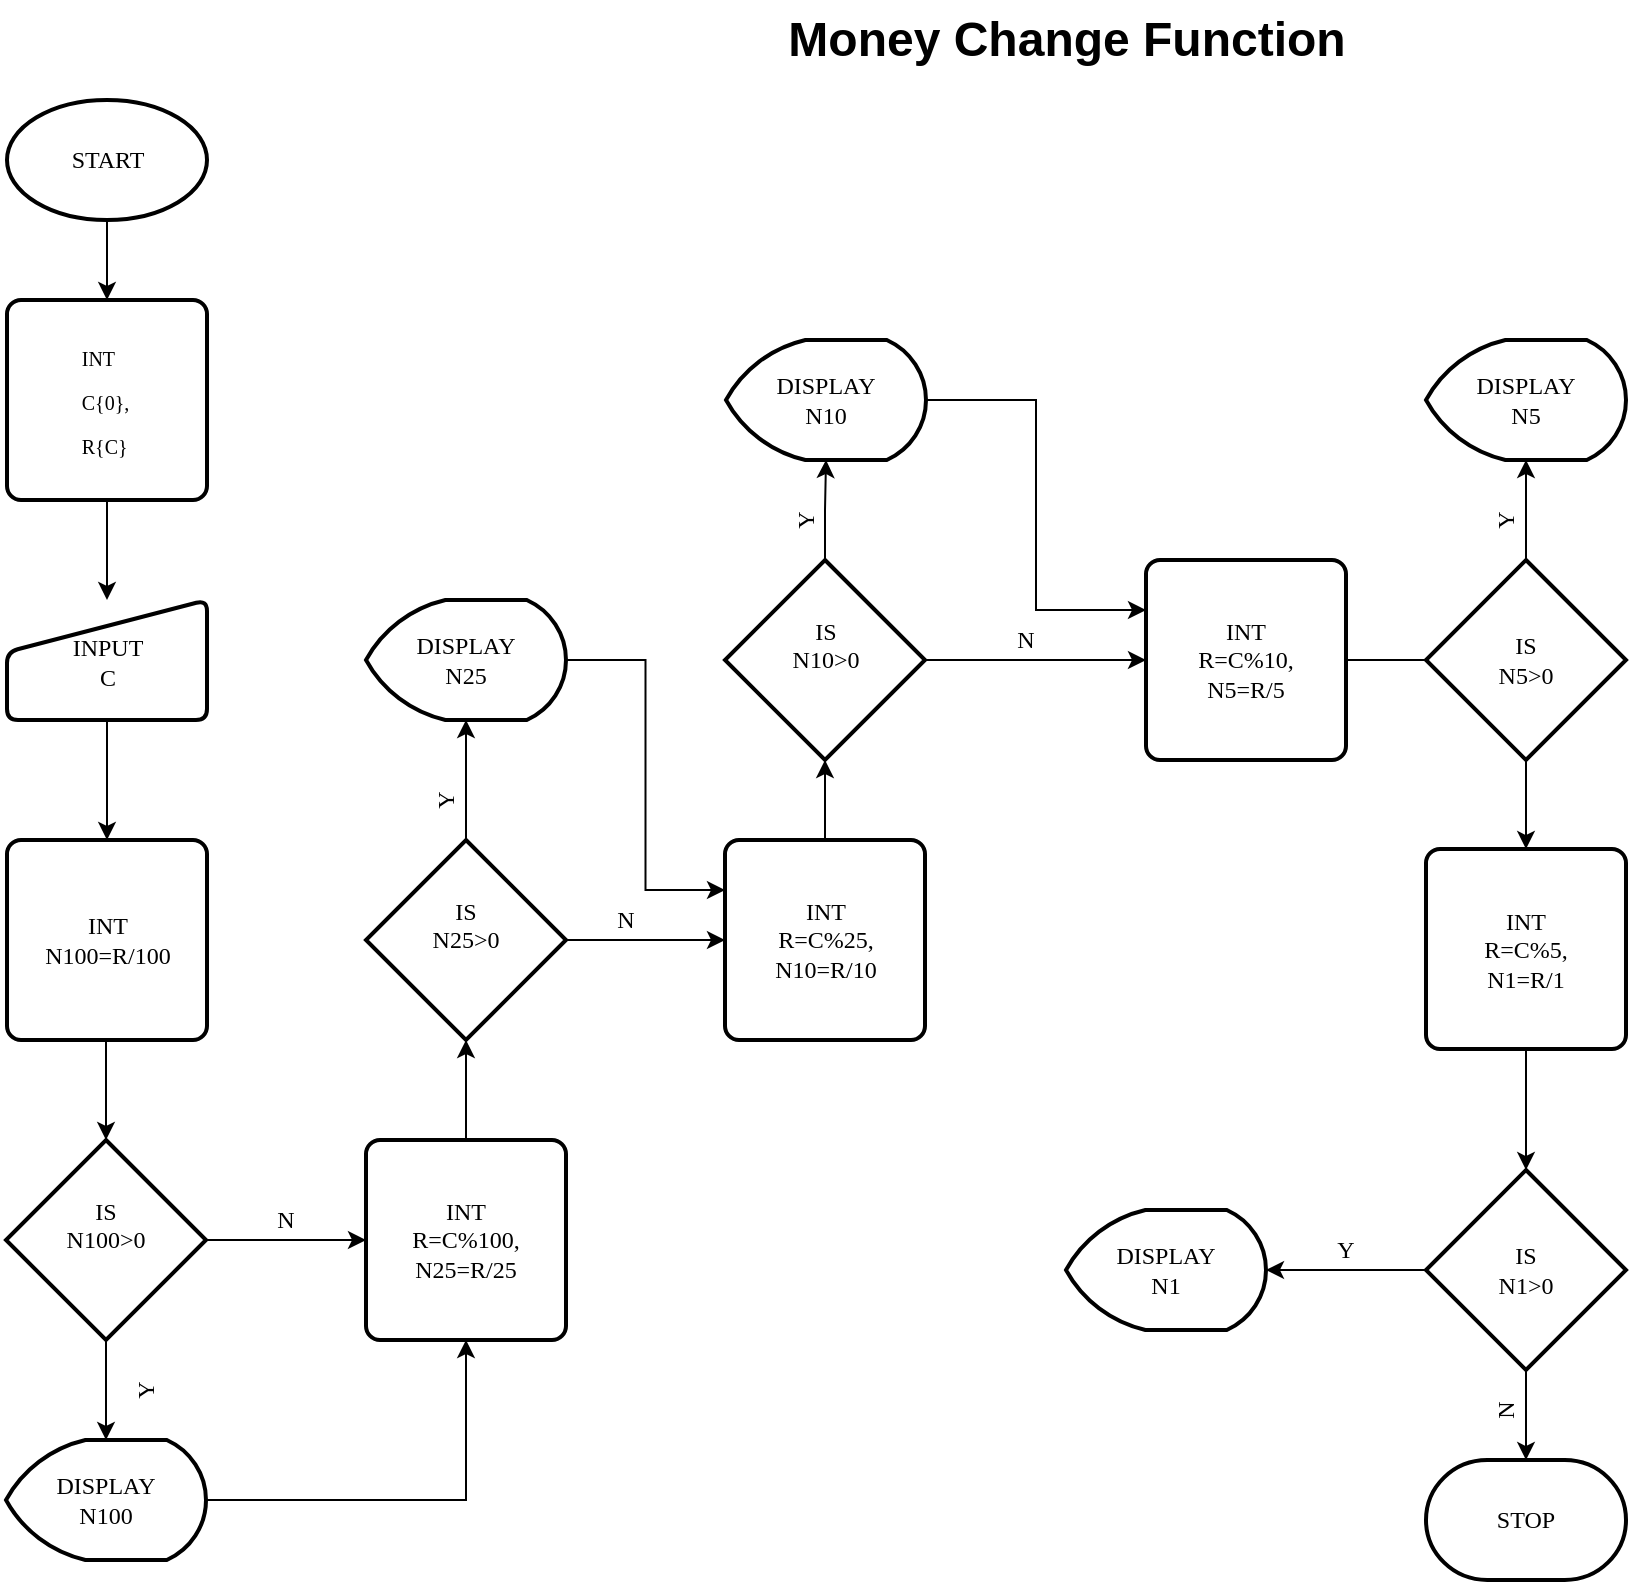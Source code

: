 <mxfile version="10.7.9" type="github"><diagram name="Page-1" id="74e2e168-ea6b-b213-b513-2b3c1d86103e"><mxGraphModel dx="1394" dy="806" grid="1" gridSize="10" guides="1" tooltips="1" connect="1" arrows="1" fold="1" page="1" pageScale="1" pageWidth="1100" pageHeight="850" background="#ffffff" math="0" shadow="0"><root><mxCell id="0"/><mxCell id="1" parent="0"/><mxCell id="rrDtuzt22LKJqU-yz7XQ-14" style="edgeStyle=orthogonalEdgeStyle;rounded=0;orthogonalLoop=1;jettySize=auto;html=1;entryX=0.5;entryY=0;entryDx=0;entryDy=0;fontFamily=Verdana;" parent="1" source="rrDtuzt22LKJqU-yz7XQ-1" target="rrDtuzt22LKJqU-yz7XQ-4" edge="1"><mxGeometry relative="1" as="geometry"/></mxCell><mxCell id="rrDtuzt22LKJqU-yz7XQ-1" value="START" style="strokeWidth=2;html=1;shape=mxgraph.flowchart.start_1;whiteSpace=wrap;fontFamily=Verdana;" parent="1" vertex="1"><mxGeometry x="20.5" y="50" width="100" height="60" as="geometry"/></mxCell><mxCell id="rrDtuzt22LKJqU-yz7XQ-2" value="Money Change Function&lt;br&gt;" style="text;strokeColor=none;fillColor=none;html=1;fontSize=24;fontStyle=1;verticalAlign=middle;align=center;" parent="1" vertex="1"><mxGeometry x="500" width="100" height="40" as="geometry"/></mxCell><mxCell id="rrDtuzt22LKJqU-yz7XQ-3" value="STOP" style="strokeWidth=2;html=1;shape=mxgraph.flowchart.terminator;whiteSpace=wrap;fontFamily=Verdana;" parent="1" vertex="1"><mxGeometry x="730" y="730" width="100" height="60" as="geometry"/></mxCell><mxCell id="rrDtuzt22LKJqU-yz7XQ-15" style="edgeStyle=orthogonalEdgeStyle;rounded=0;orthogonalLoop=1;jettySize=auto;html=1;entryX=0.5;entryY=0;entryDx=0;entryDy=0;fontFamily=Verdana;" parent="1" source="rrDtuzt22LKJqU-yz7XQ-4" target="rrDtuzt22LKJqU-yz7XQ-5" edge="1"><mxGeometry relative="1" as="geometry"/></mxCell><mxCell id="rrDtuzt22LKJqU-yz7XQ-4" value="&lt;blockquote style=&quot;text-align: center ; font-size: 10px&quot;&gt;&lt;h4 style=&quot;text-align: right&quot;&gt;&lt;/h4&gt;&lt;p style=&quot;text-align: center&quot;&gt;&lt;/p&gt;&lt;p style=&quot;text-align: justify&quot;&gt;&lt;font face=&quot;Verdana&quot;&gt;&lt;span style=&quot;font-weight: normal&quot;&gt;INT&lt;/span&gt;&lt;/font&gt;&lt;/p&gt;&lt;p style=&quot;text-align: justify&quot;&gt;&lt;font face=&quot;Verdana&quot;&gt;C{0},&amp;nbsp;&lt;/font&gt;&lt;/p&gt;&lt;p style=&quot;text-align: justify&quot;&gt;&lt;font face=&quot;Verdana&quot;&gt;R{C}&lt;/font&gt;&lt;br&gt;&lt;/p&gt;&lt;p&gt;&lt;/p&gt;&lt;/blockquote&gt;" style="rounded=1;whiteSpace=wrap;html=1;absoluteArcSize=1;arcSize=14;strokeWidth=2;fontFamily=Anonymous;" parent="1" vertex="1"><mxGeometry x="20.5" y="150" width="100" height="100" as="geometry"/></mxCell><mxCell id="rrDtuzt22LKJqU-yz7XQ-16" style="edgeStyle=orthogonalEdgeStyle;rounded=0;orthogonalLoop=1;jettySize=auto;html=1;entryX=0.5;entryY=0;entryDx=0;entryDy=0;fontFamily=Verdana;" parent="1" source="rrDtuzt22LKJqU-yz7XQ-5" target="rrDtuzt22LKJqU-yz7XQ-6" edge="1"><mxGeometry relative="1" as="geometry"/></mxCell><mxCell id="rrDtuzt22LKJqU-yz7XQ-5" value="&lt;p&gt;INPUT&lt;br&gt;C&lt;/p&gt;" style="verticalLabelPosition=middle;verticalAlign=bottom;html=1;strokeWidth=2;shape=manualInput;whiteSpace=wrap;rounded=1;size=26;arcSize=11;fontFamily=Verdana;labelPosition=center;align=center;" parent="1" vertex="1"><mxGeometry x="20.5" y="300" width="100" height="60" as="geometry"/></mxCell><mxCell id="rrDtuzt22LKJqU-yz7XQ-17" style="edgeStyle=orthogonalEdgeStyle;rounded=0;orthogonalLoop=1;jettySize=auto;html=1;entryX=0.5;entryY=0;entryDx=0;entryDy=0;entryPerimeter=0;fontFamily=Verdana;" parent="1" source="rrDtuzt22LKJqU-yz7XQ-6" target="rrDtuzt22LKJqU-yz7XQ-7" edge="1"><mxGeometry relative="1" as="geometry"><Array as="points"><mxPoint x="71" y="545"/></Array></mxGeometry></mxCell><mxCell id="rrDtuzt22LKJqU-yz7XQ-6" value="&lt;span&gt;INT&lt;br&gt;N100=R/100&lt;/span&gt;&lt;br&gt;" style="rounded=1;whiteSpace=wrap;html=1;absoluteArcSize=1;arcSize=14;strokeWidth=2;fontFamily=Verdana;align=center;" parent="1" vertex="1"><mxGeometry x="20.5" y="420" width="100" height="100" as="geometry"/></mxCell><mxCell id="rrDtuzt22LKJqU-yz7XQ-18" style="edgeStyle=orthogonalEdgeStyle;rounded=0;orthogonalLoop=1;jettySize=auto;html=1;entryX=0.5;entryY=0;entryDx=0;entryDy=0;entryPerimeter=0;fontFamily=Verdana;" parent="1" source="rrDtuzt22LKJqU-yz7XQ-7" target="rrDtuzt22LKJqU-yz7XQ-9" edge="1"><mxGeometry relative="1" as="geometry"/></mxCell><mxCell id="rrDtuzt22LKJqU-yz7XQ-23" style="edgeStyle=orthogonalEdgeStyle;rounded=0;orthogonalLoop=1;jettySize=auto;html=1;exitX=1;exitY=0.5;exitDx=0;exitDy=0;exitPerimeter=0;fontFamily=Verdana;entryX=0;entryY=0.5;entryDx=0;entryDy=0;" parent="1" source="rrDtuzt22LKJqU-yz7XQ-7" target="rrDtuzt22LKJqU-yz7XQ-25" edge="1"><mxGeometry relative="1" as="geometry"><mxPoint x="170" y="620" as="targetPoint"/></mxGeometry></mxCell><mxCell id="rrDtuzt22LKJqU-yz7XQ-7" value="IS&lt;br&gt;N100&amp;gt;0&lt;br&gt;&lt;br&gt;" style="strokeWidth=2;html=1;shape=mxgraph.flowchart.decision;whiteSpace=wrap;fontFamily=Verdana;align=center;" parent="1" vertex="1"><mxGeometry x="20" y="570" width="100" height="100" as="geometry"/></mxCell><mxCell id="rrDtuzt22LKJqU-yz7XQ-24" style="edgeStyle=orthogonalEdgeStyle;rounded=0;orthogonalLoop=1;jettySize=auto;html=1;entryX=0.5;entryY=1;entryDx=0;entryDy=0;fontFamily=Verdana;" parent="1" source="rrDtuzt22LKJqU-yz7XQ-9" target="rrDtuzt22LKJqU-yz7XQ-25" edge="1"><mxGeometry relative="1" as="geometry"><mxPoint x="209.667" y="659.667" as="targetPoint"/></mxGeometry></mxCell><mxCell id="rrDtuzt22LKJqU-yz7XQ-9" value="DISPLAY&lt;br&gt;N100&lt;br&gt;" style="strokeWidth=2;html=1;shape=mxgraph.flowchart.display;whiteSpace=wrap;fontFamily=Verdana;align=center;" parent="1" vertex="1"><mxGeometry x="20" y="720" width="100" height="60" as="geometry"/></mxCell><mxCell id="rrDtuzt22LKJqU-yz7XQ-19" value="Y" style="text;html=1;strokeColor=none;fillColor=none;align=center;verticalAlign=middle;whiteSpace=wrap;rounded=0;fontFamily=Verdana;rotation=-90;" parent="1" vertex="1"><mxGeometry x="70" y="685" width="40" height="20" as="geometry"/></mxCell><mxCell id="rrDtuzt22LKJqU-yz7XQ-27" style="edgeStyle=orthogonalEdgeStyle;rounded=0;orthogonalLoop=1;jettySize=auto;html=1;entryX=0.5;entryY=1;entryDx=0;entryDy=0;entryPerimeter=0;fontFamily=Verdana;" parent="1" source="rrDtuzt22LKJqU-yz7XQ-25" target="rrDtuzt22LKJqU-yz7XQ-26" edge="1"><mxGeometry relative="1" as="geometry"/></mxCell><mxCell id="rrDtuzt22LKJqU-yz7XQ-25" value="INT&lt;br&gt;R=C%100,&lt;br&gt;N25=R/25&lt;br&gt;" style="rounded=1;whiteSpace=wrap;html=1;absoluteArcSize=1;arcSize=14;strokeWidth=2;fontFamily=Verdana;align=center;" parent="1" vertex="1"><mxGeometry x="200" y="570" width="100" height="100" as="geometry"/></mxCell><mxCell id="rrDtuzt22LKJqU-yz7XQ-31" style="edgeStyle=orthogonalEdgeStyle;rounded=0;orthogonalLoop=1;jettySize=auto;html=1;entryX=0.5;entryY=1;entryDx=0;entryDy=0;entryPerimeter=0;fontFamily=Verdana;" parent="1" source="rrDtuzt22LKJqU-yz7XQ-26" target="rrDtuzt22LKJqU-yz7XQ-29" edge="1"><mxGeometry relative="1" as="geometry"/></mxCell><mxCell id="rrDtuzt22LKJqU-yz7XQ-32" style="edgeStyle=orthogonalEdgeStyle;rounded=0;orthogonalLoop=1;jettySize=auto;html=1;entryX=0;entryY=0.5;entryDx=0;entryDy=0;fontFamily=Verdana;" parent="1" source="rrDtuzt22LKJqU-yz7XQ-26" target="rrDtuzt22LKJqU-yz7XQ-30" edge="1"><mxGeometry relative="1" as="geometry"/></mxCell><mxCell id="rrDtuzt22LKJqU-yz7XQ-26" value="IS&lt;br&gt;N25&amp;gt;0&lt;br&gt;&lt;br&gt;" style="strokeWidth=2;html=1;shape=mxgraph.flowchart.decision;whiteSpace=wrap;fontFamily=Verdana;align=center;" parent="1" vertex="1"><mxGeometry x="200" y="420" width="100" height="100" as="geometry"/></mxCell><mxCell id="rrDtuzt22LKJqU-yz7XQ-28" value="N" style="text;html=1;strokeColor=none;fillColor=none;align=center;verticalAlign=middle;whiteSpace=wrap;rounded=0;fontFamily=Verdana;" parent="1" vertex="1"><mxGeometry x="140" y="600" width="40" height="20" as="geometry"/></mxCell><mxCell id="rrDtuzt22LKJqU-yz7XQ-39" style="edgeStyle=orthogonalEdgeStyle;rounded=0;orthogonalLoop=1;jettySize=auto;html=1;entryX=0;entryY=0.25;entryDx=0;entryDy=0;fontFamily=Verdana;" parent="1" source="rrDtuzt22LKJqU-yz7XQ-29" target="rrDtuzt22LKJqU-yz7XQ-30" edge="1"><mxGeometry relative="1" as="geometry"/></mxCell><mxCell id="rrDtuzt22LKJqU-yz7XQ-29" value="DISPLAY&lt;br&gt;N25&lt;br&gt;" style="strokeWidth=2;html=1;shape=mxgraph.flowchart.display;whiteSpace=wrap;fontFamily=Verdana;align=center;" parent="1" vertex="1"><mxGeometry x="200" y="300" width="100" height="60" as="geometry"/></mxCell><mxCell id="rrDtuzt22LKJqU-yz7XQ-34" style="edgeStyle=orthogonalEdgeStyle;rounded=0;orthogonalLoop=1;jettySize=auto;html=1;entryX=0.5;entryY=1;entryDx=0;entryDy=0;entryPerimeter=0;fontFamily=Verdana;" parent="1" source="rrDtuzt22LKJqU-yz7XQ-30" target="rrDtuzt22LKJqU-yz7XQ-33" edge="1"><mxGeometry relative="1" as="geometry"/></mxCell><mxCell id="rrDtuzt22LKJqU-yz7XQ-30" value="INT&lt;br&gt;R=C%25,&lt;br&gt;N10=R/10&lt;br&gt;" style="rounded=1;whiteSpace=wrap;html=1;absoluteArcSize=1;arcSize=14;strokeWidth=2;fontFamily=Verdana;align=center;" parent="1" vertex="1"><mxGeometry x="379.5" y="420" width="100" height="100" as="geometry"/></mxCell><mxCell id="rrDtuzt22LKJqU-yz7XQ-36" style="edgeStyle=orthogonalEdgeStyle;rounded=0;orthogonalLoop=1;jettySize=auto;html=1;entryX=0.5;entryY=1;entryDx=0;entryDy=0;entryPerimeter=0;fontFamily=Verdana;" parent="1" source="rrDtuzt22LKJqU-yz7XQ-33" target="rrDtuzt22LKJqU-yz7XQ-35" edge="1"><mxGeometry relative="1" as="geometry"/></mxCell><mxCell id="rrDtuzt22LKJqU-yz7XQ-38" style="edgeStyle=orthogonalEdgeStyle;rounded=0;orthogonalLoop=1;jettySize=auto;html=1;entryX=0;entryY=0.5;entryDx=0;entryDy=0;fontFamily=Verdana;" parent="1" source="rrDtuzt22LKJqU-yz7XQ-33" target="rrDtuzt22LKJqU-yz7XQ-37" edge="1"><mxGeometry relative="1" as="geometry"/></mxCell><mxCell id="rrDtuzt22LKJqU-yz7XQ-33" value="IS&lt;br&gt;N10&amp;gt;0&lt;br&gt;&lt;br&gt;" style="strokeWidth=2;html=1;shape=mxgraph.flowchart.decision;whiteSpace=wrap;fontFamily=Verdana;align=center;" parent="1" vertex="1"><mxGeometry x="379.5" y="280" width="100" height="100" as="geometry"/></mxCell><mxCell id="rrDtuzt22LKJqU-yz7XQ-40" style="edgeStyle=orthogonalEdgeStyle;rounded=0;orthogonalLoop=1;jettySize=auto;html=1;entryX=0;entryY=0.25;entryDx=0;entryDy=0;fontFamily=Verdana;" parent="1" source="rrDtuzt22LKJqU-yz7XQ-35" target="rrDtuzt22LKJqU-yz7XQ-37" edge="1"><mxGeometry relative="1" as="geometry"/></mxCell><mxCell id="rrDtuzt22LKJqU-yz7XQ-35" value="DISPLAY&lt;br&gt;N10&lt;br&gt;" style="strokeWidth=2;html=1;shape=mxgraph.flowchart.display;whiteSpace=wrap;fontFamily=Verdana;align=center;" parent="1" vertex="1"><mxGeometry x="380" y="170" width="100" height="60" as="geometry"/></mxCell><mxCell id="rrDtuzt22LKJqU-yz7XQ-42" style="edgeStyle=orthogonalEdgeStyle;rounded=0;orthogonalLoop=1;jettySize=auto;html=1;entryX=0;entryY=0.5;entryDx=0;entryDy=0;entryPerimeter=0;fontFamily=Verdana;" parent="1" source="rrDtuzt22LKJqU-yz7XQ-37" target="rrDtuzt22LKJqU-yz7XQ-41" edge="1"><mxGeometry relative="1" as="geometry"><Array as="points"><mxPoint x="770" y="330"/><mxPoint x="770" y="330"/></Array></mxGeometry></mxCell><mxCell id="rrDtuzt22LKJqU-yz7XQ-37" value="INT&lt;br&gt;R=C%10,&lt;br&gt;N5=R/5&lt;br&gt;" style="rounded=1;whiteSpace=wrap;html=1;absoluteArcSize=1;arcSize=14;strokeWidth=2;fontFamily=Verdana;align=center;" parent="1" vertex="1"><mxGeometry x="590" y="280" width="100" height="100" as="geometry"/></mxCell><mxCell id="rrDtuzt22LKJqU-yz7XQ-44" style="edgeStyle=orthogonalEdgeStyle;rounded=0;orthogonalLoop=1;jettySize=auto;html=1;fontFamily=Verdana;" parent="1" source="rrDtuzt22LKJqU-yz7XQ-41" target="rrDtuzt22LKJqU-yz7XQ-43" edge="1"><mxGeometry relative="1" as="geometry"/></mxCell><mxCell id="rrDtuzt22LKJqU-yz7XQ-51" style="edgeStyle=orthogonalEdgeStyle;rounded=0;orthogonalLoop=1;jettySize=auto;html=1;entryX=0.5;entryY=0;entryDx=0;entryDy=0;fontFamily=Verdana;" parent="1" source="rrDtuzt22LKJqU-yz7XQ-41" target="rrDtuzt22LKJqU-yz7XQ-50" edge="1"><mxGeometry relative="1" as="geometry"/></mxCell><mxCell id="rrDtuzt22LKJqU-yz7XQ-41" value="IS&lt;br&gt;N5&amp;gt;0&lt;br&gt;" style="strokeWidth=2;html=1;shape=mxgraph.flowchart.decision;whiteSpace=wrap;fontFamily=Verdana;align=center;" parent="1" vertex="1"><mxGeometry x="730" y="280" width="100" height="100" as="geometry"/></mxCell><mxCell id="rrDtuzt22LKJqU-yz7XQ-43" value="DISPLAY&lt;br&gt;N5&lt;br&gt;" style="strokeWidth=2;html=1;shape=mxgraph.flowchart.display;whiteSpace=wrap;fontFamily=Verdana;align=center;" parent="1" vertex="1"><mxGeometry x="730" y="170" width="100" height="60" as="geometry"/></mxCell><mxCell id="rrDtuzt22LKJqU-yz7XQ-45" value="Y" style="text;html=1;strokeColor=none;fillColor=none;align=center;verticalAlign=middle;whiteSpace=wrap;rounded=0;fontFamily=Verdana;rotation=-90;" parent="1" vertex="1"><mxGeometry x="400" y="250" width="40" height="20" as="geometry"/></mxCell><mxCell id="rrDtuzt22LKJqU-yz7XQ-46" value="Y" style="text;html=1;strokeColor=none;fillColor=none;align=center;verticalAlign=middle;whiteSpace=wrap;rounded=0;fontFamily=Verdana;rotation=-90;" parent="1" vertex="1"><mxGeometry x="750" y="250" width="40" height="20" as="geometry"/></mxCell><mxCell id="rrDtuzt22LKJqU-yz7XQ-47" value="Y" style="text;html=1;strokeColor=none;fillColor=none;align=center;verticalAlign=middle;whiteSpace=wrap;rounded=0;fontFamily=Verdana;rotation=-90;" parent="1" vertex="1"><mxGeometry x="220" y="390" width="40" height="20" as="geometry"/></mxCell><mxCell id="rrDtuzt22LKJqU-yz7XQ-48" value="N" style="text;html=1;strokeColor=none;fillColor=none;align=center;verticalAlign=middle;whiteSpace=wrap;rounded=0;fontFamily=Verdana;" parent="1" vertex="1"><mxGeometry x="310" y="450" width="40" height="20" as="geometry"/></mxCell><mxCell id="rrDtuzt22LKJqU-yz7XQ-49" value="N" style="text;html=1;strokeColor=none;fillColor=none;align=center;verticalAlign=middle;whiteSpace=wrap;rounded=0;fontFamily=Verdana;" parent="1" vertex="1"><mxGeometry x="509.5" y="310" width="40" height="20" as="geometry"/></mxCell><mxCell id="rrDtuzt22LKJqU-yz7XQ-53" style="edgeStyle=orthogonalEdgeStyle;rounded=0;orthogonalLoop=1;jettySize=auto;html=1;entryX=0.5;entryY=0;entryDx=0;entryDy=0;entryPerimeter=0;fontFamily=Verdana;" parent="1" source="rrDtuzt22LKJqU-yz7XQ-50" target="rrDtuzt22LKJqU-yz7XQ-52" edge="1"><mxGeometry relative="1" as="geometry"/></mxCell><mxCell id="rrDtuzt22LKJqU-yz7XQ-50" value="INT&lt;br&gt;R=C%5,&lt;br&gt;N1=R/1&lt;br&gt;" style="rounded=1;whiteSpace=wrap;html=1;absoluteArcSize=1;arcSize=14;strokeWidth=2;fontFamily=Verdana;align=center;" parent="1" vertex="1"><mxGeometry x="730" y="424.5" width="100" height="100" as="geometry"/></mxCell><mxCell id="rrDtuzt22LKJqU-yz7XQ-54" style="edgeStyle=orthogonalEdgeStyle;rounded=0;orthogonalLoop=1;jettySize=auto;html=1;entryX=0.5;entryY=0;entryDx=0;entryDy=0;entryPerimeter=0;fontFamily=Verdana;" parent="1" source="rrDtuzt22LKJqU-yz7XQ-52" target="rrDtuzt22LKJqU-yz7XQ-3" edge="1"><mxGeometry relative="1" as="geometry"/></mxCell><mxCell id="rrDtuzt22LKJqU-yz7XQ-56" style="edgeStyle=orthogonalEdgeStyle;rounded=0;orthogonalLoop=1;jettySize=auto;html=1;entryX=1;entryY=0.5;entryDx=0;entryDy=0;entryPerimeter=0;fontFamily=Verdana;" parent="1" source="rrDtuzt22LKJqU-yz7XQ-52" target="rrDtuzt22LKJqU-yz7XQ-55" edge="1"><mxGeometry relative="1" as="geometry"/></mxCell><mxCell id="rrDtuzt22LKJqU-yz7XQ-52" value="IS&lt;br&gt;N1&amp;gt;0&lt;br&gt;" style="strokeWidth=2;html=1;shape=mxgraph.flowchart.decision;whiteSpace=wrap;fontFamily=Verdana;align=center;" parent="1" vertex="1"><mxGeometry x="730" y="585" width="100" height="100" as="geometry"/></mxCell><mxCell id="rrDtuzt22LKJqU-yz7XQ-55" value="DISPLAY&lt;br&gt;N1&lt;br&gt;" style="strokeWidth=2;html=1;shape=mxgraph.flowchart.display;whiteSpace=wrap;fontFamily=Verdana;align=center;" parent="1" vertex="1"><mxGeometry x="550" y="605" width="100" height="60" as="geometry"/></mxCell><mxCell id="rrDtuzt22LKJqU-yz7XQ-57" value="Y" style="text;html=1;strokeColor=none;fillColor=none;align=center;verticalAlign=middle;whiteSpace=wrap;rounded=0;fontFamily=Verdana;rotation=0;" parent="1" vertex="1"><mxGeometry x="670" y="615" width="40" height="20" as="geometry"/></mxCell><mxCell id="rrDtuzt22LKJqU-yz7XQ-58" value="N" style="text;html=1;strokeColor=none;fillColor=none;align=center;verticalAlign=middle;whiteSpace=wrap;rounded=0;fontFamily=Verdana;rotation=-90;" parent="1" vertex="1"><mxGeometry x="750" y="695" width="40" height="20" as="geometry"/></mxCell></root></mxGraphModel></diagram></mxfile>